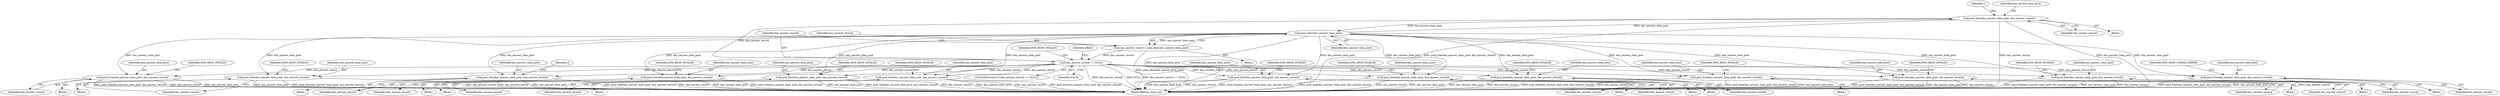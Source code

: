 digraph "0_haproxy_efbbdf72992cd20458259962346044cafd9331c0@API" {
"1001124" [label="(Call,pool_free(dns_answer_item_pool, dns_answer_record))"];
"1000547" [label="(Call,pool_alloc(dns_answer_item_pool))"];
"1001124" [label="(Call,pool_free(dns_answer_item_pool, dns_answer_record))"];
"1000550" [label="(Call,dns_answer_record == NULL)"];
"1000545" [label="(Call,dns_answer_record = pool_alloc(dns_answer_item_pool))"];
"1000574" [label="(Call,pool_free(dns_answer_item_pool, dns_answer_record))"];
"1000593" [label="(Call,pool_free(dns_answer_item_pool, dns_answer_record))"];
"1000628" [label="(Call,pool_free(dns_answer_item_pool, dns_answer_record))"];
"1000640" [label="(Call,pool_free(dns_answer_item_pool, dns_answer_record))"];
"1000668" [label="(Call,pool_free(dns_answer_item_pool, dns_answer_record))"];
"1000692" [label="(Call,pool_free(dns_answer_item_pool, dns_answer_record))"];
"1000732" [label="(Call,pool_free(dns_answer_item_pool, dns_answer_record))"];
"1000762" [label="(Call,pool_free(dns_answer_item_pool, dns_answer_record))"];
"1000807" [label="(Call,pool_free(dns_answer_item_pool, dns_answer_record))"];
"1000831" [label="(Call,pool_free(dns_answer_item_pool, dns_answer_record))"];
"1000863" [label="(Call,pool_free(dns_answer_item_pool, dns_answer_record))"];
"1000917" [label="(Call,pool_free(dns_answer_item_pool, dns_answer_record))"];
"1000949" [label="(Call,pool_free(dns_answer_item_pool, dns_answer_record))"];
"1000551" [label="(Identifier,dns_answer_record)"];
"1000594" [label="(Identifier,dns_answer_item_pool)"];
"1000629" [label="(Identifier,dns_answer_item_pool)"];
"1000670" [label="(Identifier,dns_answer_record)"];
"1000669" [label="(Identifier,dns_answer_item_pool)"];
"1000808" [label="(Identifier,dns_answer_item_pool)"];
"1000863" [label="(Call,pool_free(dns_answer_item_pool, dns_answer_record))"];
"1000732" [label="(Call,pool_free(dns_answer_item_pool, dns_answer_record))"];
"1000556" [label="(Identifier,offset)"];
"1000948" [label="(Block,)"];
"1000832" [label="(Identifier,dns_answer_item_pool)"];
"1000835" [label="(Identifier,DNS_RESP_INVALID)"];
"1000950" [label="(Identifier,dns_answer_item_pool)"];
"1000598" [label="(Identifier,i)"];
"1000538" [label="(Block,)"];
"1000632" [label="(Identifier,DNS_RESP_INVALID)"];
"1000830" [label="(Block,)"];
"1000644" [label="(Identifier,DNS_RESP_INVALID)"];
"1000811" [label="(Identifier,DNS_RESP_CNAME_ERROR)"];
"1000865" [label="(Identifier,dns_answer_record)"];
"1000550" [label="(Call,dns_answer_record == NULL)"];
"1000761" [label="(Block,)"];
"1000593" [label="(Call,pool_free(dns_answer_item_pool, dns_answer_record))"];
"1001124" [label="(Call,pool_free(dns_answer_item_pool, dns_answer_record))"];
"1001156" [label="(MethodReturn,static int)"];
"1000692" [label="(Call,pool_free(dns_answer_item_pool, dns_answer_record))"];
"1000545" [label="(Call,dns_answer_record = pool_alloc(dns_answer_item_pool))"];
"1000547" [label="(Call,pool_alloc(dns_answer_item_pool))"];
"1000696" [label="(Identifier,DNS_RESP_INVALID)"];
"1000806" [label="(Block,)"];
"1000766" [label="(Identifier,DNS_RESP_INVALID)"];
"1000549" [label="(ControlStructure,if (dns_answer_record == NULL))"];
"1000592" [label="(Block,)"];
"1000919" [label="(Identifier,dns_answer_record)"];
"1000573" [label="(Block,)"];
"1000731" [label="(Block,)"];
"1000949" [label="(Call,pool_free(dns_answer_item_pool, dns_answer_record))"];
"1000552" [label="(Identifier,NULL)"];
"1000693" [label="(Identifier,dns_answer_item_pool)"];
"1000921" [label="(Identifier,DNS_RESP_INVALID)"];
"1000578" [label="(Identifier,DNS_RESP_INVALID)"];
"1000951" [label="(Identifier,dns_answer_record)"];
"1000574" [label="(Call,pool_free(dns_answer_item_pool, dns_answer_record))"];
"1000537" [label="(Identifier,i)"];
"1000762" [label="(Call,pool_free(dns_answer_item_pool, dns_answer_record))"];
"1000694" [label="(Identifier,dns_answer_record)"];
"1000639" [label="(Block,)"];
"1000667" [label="(Block,)"];
"1000763" [label="(Identifier,dns_answer_item_pool)"];
"1000953" [label="(Identifier,DNS_RESP_INVALID)"];
"1000640" [label="(Call,pool_free(dns_answer_item_pool, dns_answer_record))"];
"1000575" [label="(Identifier,dns_answer_item_pool)"];
"1000642" [label="(Identifier,dns_answer_record)"];
"1000734" [label="(Identifier,dns_answer_record)"];
"1001125" [label="(Identifier,dns_answer_item_pool)"];
"1000736" [label="(Identifier,DNS_RESP_INVALID)"];
"1000918" [label="(Identifier,dns_answer_item_pool)"];
"1000630" [label="(Identifier,dns_answer_record)"];
"1000867" [label="(Identifier,DNS_RESP_INVALID)"];
"1000833" [label="(Identifier,dns_answer_record)"];
"1000807" [label="(Call,pool_free(dns_answer_item_pool, dns_answer_record))"];
"1000916" [label="(Block,)"];
"1000917" [label="(Call,pool_free(dns_answer_item_pool, dns_answer_record))"];
"1000641" [label="(Identifier,dns_answer_item_pool)"];
"1000668" [label="(Call,pool_free(dns_answer_item_pool, dns_answer_record))"];
"1000733" [label="(Identifier,dns_answer_item_pool)"];
"1000691" [label="(Block,)"];
"1000548" [label="(Identifier,dns_answer_item_pool)"];
"1000831" [label="(Call,pool_free(dns_answer_item_pool, dns_answer_record))"];
"1001126" [label="(Identifier,dns_answer_record)"];
"1000546" [label="(Identifier,dns_answer_record)"];
"1000576" [label="(Identifier,dns_answer_record)"];
"1001116" [label="(Block,)"];
"1000554" [label="(Identifier,DNS_RESP_INVALID)"];
"1000595" [label="(Identifier,dns_answer_record)"];
"1000627" [label="(Block,)"];
"1000809" [label="(Identifier,dns_answer_record)"];
"1000672" [label="(Identifier,DNS_RESP_INVALID)"];
"1000628" [label="(Call,pool_free(dns_answer_item_pool, dns_answer_record))"];
"1000862" [label="(Block,)"];
"1000864" [label="(Identifier,dns_answer_item_pool)"];
"1000764" [label="(Identifier,dns_answer_record)"];
"1001124" -> "1001116"  [label="AST: "];
"1001124" -> "1001126"  [label="CFG: "];
"1001125" -> "1001124"  [label="AST: "];
"1001126" -> "1001124"  [label="AST: "];
"1000537" -> "1001124"  [label="CFG: "];
"1001124" -> "1001156"  [label="DDG: pool_free(dns_answer_item_pool, dns_answer_record)"];
"1001124" -> "1001156"  [label="DDG: dns_answer_record"];
"1001124" -> "1001156"  [label="DDG: dns_answer_item_pool"];
"1001124" -> "1000547"  [label="DDG: dns_answer_item_pool"];
"1000547" -> "1001124"  [label="DDG: dns_answer_item_pool"];
"1000550" -> "1001124"  [label="DDG: dns_answer_record"];
"1000547" -> "1000545"  [label="AST: "];
"1000547" -> "1000548"  [label="CFG: "];
"1000548" -> "1000547"  [label="AST: "];
"1000545" -> "1000547"  [label="CFG: "];
"1000547" -> "1001156"  [label="DDG: dns_answer_item_pool"];
"1000547" -> "1000545"  [label="DDG: dns_answer_item_pool"];
"1000547" -> "1000574"  [label="DDG: dns_answer_item_pool"];
"1000547" -> "1000593"  [label="DDG: dns_answer_item_pool"];
"1000547" -> "1000628"  [label="DDG: dns_answer_item_pool"];
"1000547" -> "1000640"  [label="DDG: dns_answer_item_pool"];
"1000547" -> "1000668"  [label="DDG: dns_answer_item_pool"];
"1000547" -> "1000692"  [label="DDG: dns_answer_item_pool"];
"1000547" -> "1000732"  [label="DDG: dns_answer_item_pool"];
"1000547" -> "1000762"  [label="DDG: dns_answer_item_pool"];
"1000547" -> "1000807"  [label="DDG: dns_answer_item_pool"];
"1000547" -> "1000831"  [label="DDG: dns_answer_item_pool"];
"1000547" -> "1000863"  [label="DDG: dns_answer_item_pool"];
"1000547" -> "1000917"  [label="DDG: dns_answer_item_pool"];
"1000547" -> "1000949"  [label="DDG: dns_answer_item_pool"];
"1000550" -> "1000549"  [label="AST: "];
"1000550" -> "1000552"  [label="CFG: "];
"1000551" -> "1000550"  [label="AST: "];
"1000552" -> "1000550"  [label="AST: "];
"1000554" -> "1000550"  [label="CFG: "];
"1000556" -> "1000550"  [label="CFG: "];
"1000550" -> "1001156"  [label="DDG: dns_answer_record == NULL"];
"1000550" -> "1001156"  [label="DDG: dns_answer_record"];
"1000550" -> "1001156"  [label="DDG: NULL"];
"1000545" -> "1000550"  [label="DDG: dns_answer_record"];
"1000550" -> "1000574"  [label="DDG: dns_answer_record"];
"1000550" -> "1000593"  [label="DDG: dns_answer_record"];
"1000550" -> "1000628"  [label="DDG: dns_answer_record"];
"1000550" -> "1000640"  [label="DDG: dns_answer_record"];
"1000550" -> "1000668"  [label="DDG: dns_answer_record"];
"1000550" -> "1000692"  [label="DDG: dns_answer_record"];
"1000550" -> "1000732"  [label="DDG: dns_answer_record"];
"1000550" -> "1000762"  [label="DDG: dns_answer_record"];
"1000550" -> "1000807"  [label="DDG: dns_answer_record"];
"1000550" -> "1000831"  [label="DDG: dns_answer_record"];
"1000550" -> "1000863"  [label="DDG: dns_answer_record"];
"1000550" -> "1000917"  [label="DDG: dns_answer_record"];
"1000550" -> "1000949"  [label="DDG: dns_answer_record"];
"1000545" -> "1000538"  [label="AST: "];
"1000546" -> "1000545"  [label="AST: "];
"1000551" -> "1000545"  [label="CFG: "];
"1000545" -> "1001156"  [label="DDG: pool_alloc(dns_answer_item_pool)"];
"1000574" -> "1000573"  [label="AST: "];
"1000574" -> "1000576"  [label="CFG: "];
"1000575" -> "1000574"  [label="AST: "];
"1000576" -> "1000574"  [label="AST: "];
"1000578" -> "1000574"  [label="CFG: "];
"1000574" -> "1001156"  [label="DDG: dns_answer_item_pool"];
"1000574" -> "1001156"  [label="DDG: pool_free(dns_answer_item_pool, dns_answer_record)"];
"1000574" -> "1001156"  [label="DDG: dns_answer_record"];
"1000593" -> "1000592"  [label="AST: "];
"1000593" -> "1000595"  [label="CFG: "];
"1000594" -> "1000593"  [label="AST: "];
"1000595" -> "1000593"  [label="AST: "];
"1000598" -> "1000593"  [label="CFG: "];
"1000593" -> "1001156"  [label="DDG: dns_answer_record"];
"1000593" -> "1001156"  [label="DDG: dns_answer_item_pool"];
"1000593" -> "1001156"  [label="DDG: pool_free(dns_answer_item_pool, dns_answer_record)"];
"1000628" -> "1000627"  [label="AST: "];
"1000628" -> "1000630"  [label="CFG: "];
"1000629" -> "1000628"  [label="AST: "];
"1000630" -> "1000628"  [label="AST: "];
"1000632" -> "1000628"  [label="CFG: "];
"1000628" -> "1001156"  [label="DDG: dns_answer_record"];
"1000628" -> "1001156"  [label="DDG: dns_answer_item_pool"];
"1000628" -> "1001156"  [label="DDG: pool_free(dns_answer_item_pool, dns_answer_record)"];
"1000640" -> "1000639"  [label="AST: "];
"1000640" -> "1000642"  [label="CFG: "];
"1000641" -> "1000640"  [label="AST: "];
"1000642" -> "1000640"  [label="AST: "];
"1000644" -> "1000640"  [label="CFG: "];
"1000640" -> "1001156"  [label="DDG: dns_answer_item_pool"];
"1000640" -> "1001156"  [label="DDG: pool_free(dns_answer_item_pool, dns_answer_record)"];
"1000640" -> "1001156"  [label="DDG: dns_answer_record"];
"1000668" -> "1000667"  [label="AST: "];
"1000668" -> "1000670"  [label="CFG: "];
"1000669" -> "1000668"  [label="AST: "];
"1000670" -> "1000668"  [label="AST: "];
"1000672" -> "1000668"  [label="CFG: "];
"1000668" -> "1001156"  [label="DDG: pool_free(dns_answer_item_pool, dns_answer_record)"];
"1000668" -> "1001156"  [label="DDG: dns_answer_record"];
"1000668" -> "1001156"  [label="DDG: dns_answer_item_pool"];
"1000692" -> "1000691"  [label="AST: "];
"1000692" -> "1000694"  [label="CFG: "];
"1000693" -> "1000692"  [label="AST: "];
"1000694" -> "1000692"  [label="AST: "];
"1000696" -> "1000692"  [label="CFG: "];
"1000692" -> "1001156"  [label="DDG: dns_answer_item_pool"];
"1000692" -> "1001156"  [label="DDG: dns_answer_record"];
"1000692" -> "1001156"  [label="DDG: pool_free(dns_answer_item_pool, dns_answer_record)"];
"1000732" -> "1000731"  [label="AST: "];
"1000732" -> "1000734"  [label="CFG: "];
"1000733" -> "1000732"  [label="AST: "];
"1000734" -> "1000732"  [label="AST: "];
"1000736" -> "1000732"  [label="CFG: "];
"1000732" -> "1001156"  [label="DDG: dns_answer_record"];
"1000732" -> "1001156"  [label="DDG: pool_free(dns_answer_item_pool, dns_answer_record)"];
"1000732" -> "1001156"  [label="DDG: dns_answer_item_pool"];
"1000762" -> "1000761"  [label="AST: "];
"1000762" -> "1000764"  [label="CFG: "];
"1000763" -> "1000762"  [label="AST: "];
"1000764" -> "1000762"  [label="AST: "];
"1000766" -> "1000762"  [label="CFG: "];
"1000762" -> "1001156"  [label="DDG: pool_free(dns_answer_item_pool, dns_answer_record)"];
"1000762" -> "1001156"  [label="DDG: dns_answer_item_pool"];
"1000762" -> "1001156"  [label="DDG: dns_answer_record"];
"1000807" -> "1000806"  [label="AST: "];
"1000807" -> "1000809"  [label="CFG: "];
"1000808" -> "1000807"  [label="AST: "];
"1000809" -> "1000807"  [label="AST: "];
"1000811" -> "1000807"  [label="CFG: "];
"1000807" -> "1001156"  [label="DDG: pool_free(dns_answer_item_pool, dns_answer_record)"];
"1000807" -> "1001156"  [label="DDG: dns_answer_item_pool"];
"1000807" -> "1001156"  [label="DDG: dns_answer_record"];
"1000831" -> "1000830"  [label="AST: "];
"1000831" -> "1000833"  [label="CFG: "];
"1000832" -> "1000831"  [label="AST: "];
"1000833" -> "1000831"  [label="AST: "];
"1000835" -> "1000831"  [label="CFG: "];
"1000831" -> "1001156"  [label="DDG: dns_answer_item_pool"];
"1000831" -> "1001156"  [label="DDG: dns_answer_record"];
"1000831" -> "1001156"  [label="DDG: pool_free(dns_answer_item_pool, dns_answer_record)"];
"1000863" -> "1000862"  [label="AST: "];
"1000863" -> "1000865"  [label="CFG: "];
"1000864" -> "1000863"  [label="AST: "];
"1000865" -> "1000863"  [label="AST: "];
"1000867" -> "1000863"  [label="CFG: "];
"1000863" -> "1001156"  [label="DDG: dns_answer_record"];
"1000863" -> "1001156"  [label="DDG: dns_answer_item_pool"];
"1000863" -> "1001156"  [label="DDG: pool_free(dns_answer_item_pool, dns_answer_record)"];
"1000917" -> "1000916"  [label="AST: "];
"1000917" -> "1000919"  [label="CFG: "];
"1000918" -> "1000917"  [label="AST: "];
"1000919" -> "1000917"  [label="AST: "];
"1000921" -> "1000917"  [label="CFG: "];
"1000917" -> "1001156"  [label="DDG: dns_answer_item_pool"];
"1000917" -> "1001156"  [label="DDG: dns_answer_record"];
"1000917" -> "1001156"  [label="DDG: pool_free(dns_answer_item_pool, dns_answer_record)"];
"1000949" -> "1000948"  [label="AST: "];
"1000949" -> "1000951"  [label="CFG: "];
"1000950" -> "1000949"  [label="AST: "];
"1000951" -> "1000949"  [label="AST: "];
"1000953" -> "1000949"  [label="CFG: "];
"1000949" -> "1001156"  [label="DDG: dns_answer_item_pool"];
"1000949" -> "1001156"  [label="DDG: dns_answer_record"];
"1000949" -> "1001156"  [label="DDG: pool_free(dns_answer_item_pool, dns_answer_record)"];
}
